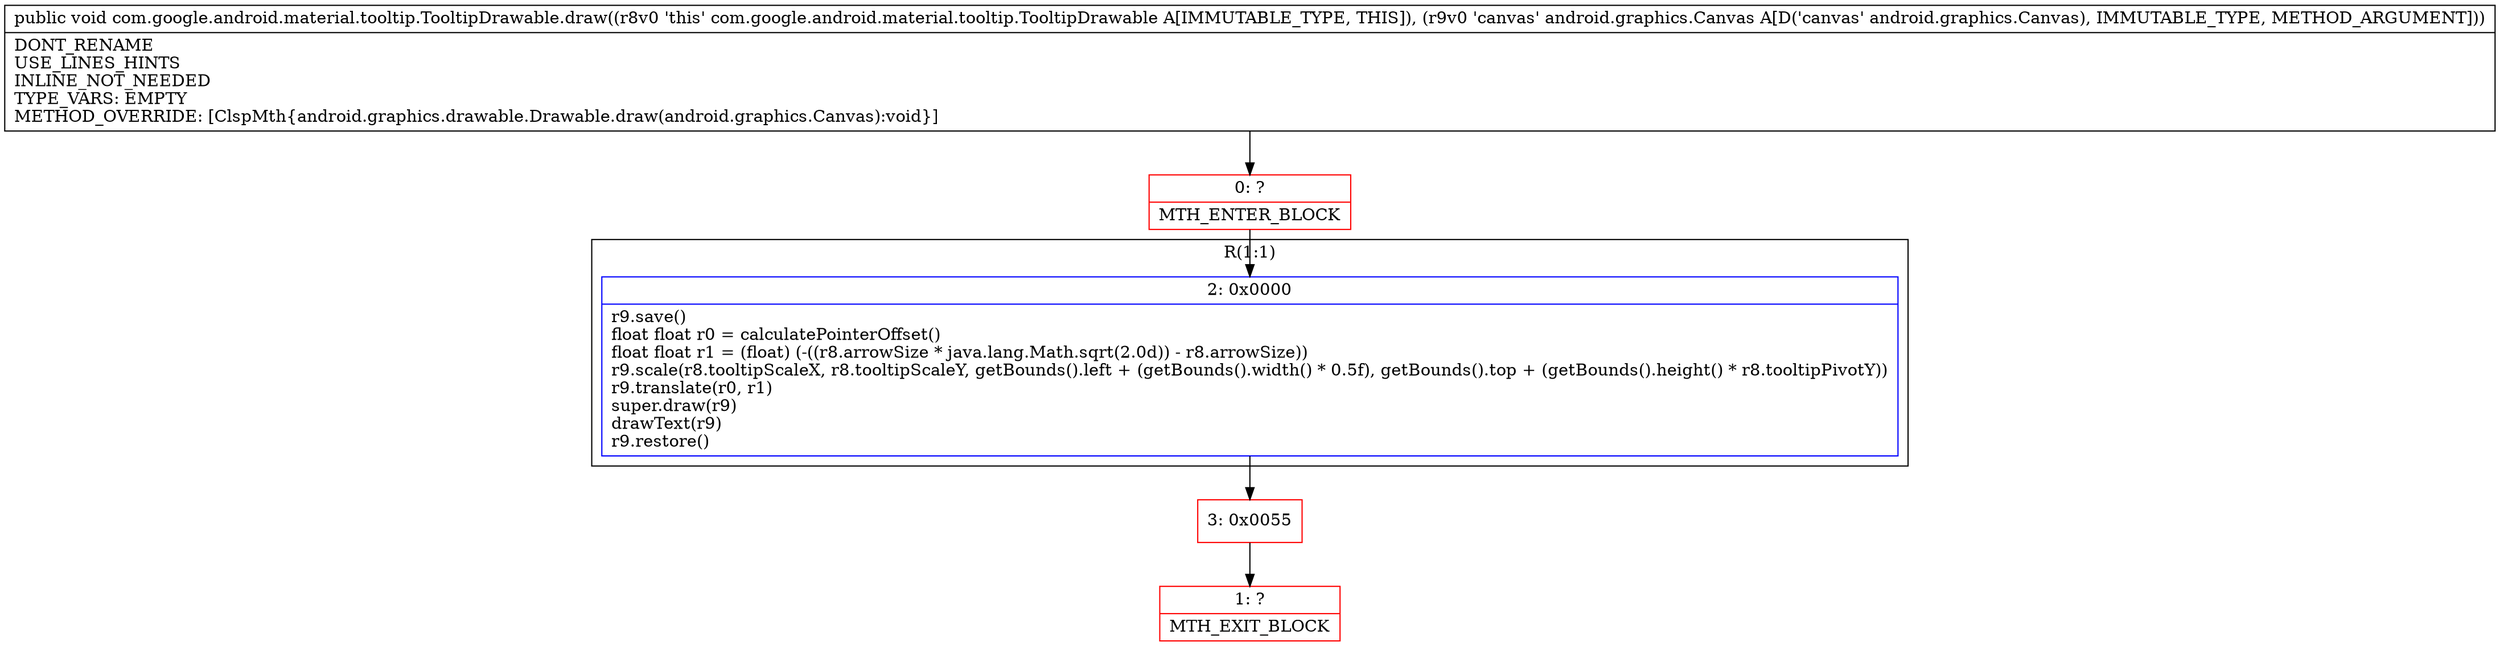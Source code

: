 digraph "CFG forcom.google.android.material.tooltip.TooltipDrawable.draw(Landroid\/graphics\/Canvas;)V" {
subgraph cluster_Region_1739280173 {
label = "R(1:1)";
node [shape=record,color=blue];
Node_2 [shape=record,label="{2\:\ 0x0000|r9.save()\lfloat float r0 = calculatePointerOffset()\lfloat float r1 = (float) (\-((r8.arrowSize * java.lang.Math.sqrt(2.0d)) \- r8.arrowSize))\lr9.scale(r8.tooltipScaleX, r8.tooltipScaleY, getBounds().left + (getBounds().width() * 0.5f), getBounds().top + (getBounds().height() * r8.tooltipPivotY))\lr9.translate(r0, r1)\lsuper.draw(r9)\ldrawText(r9)\lr9.restore()\l}"];
}
Node_0 [shape=record,color=red,label="{0\:\ ?|MTH_ENTER_BLOCK\l}"];
Node_3 [shape=record,color=red,label="{3\:\ 0x0055}"];
Node_1 [shape=record,color=red,label="{1\:\ ?|MTH_EXIT_BLOCK\l}"];
MethodNode[shape=record,label="{public void com.google.android.material.tooltip.TooltipDrawable.draw((r8v0 'this' com.google.android.material.tooltip.TooltipDrawable A[IMMUTABLE_TYPE, THIS]), (r9v0 'canvas' android.graphics.Canvas A[D('canvas' android.graphics.Canvas), IMMUTABLE_TYPE, METHOD_ARGUMENT]))  | DONT_RENAME\lUSE_LINES_HINTS\lINLINE_NOT_NEEDED\lTYPE_VARS: EMPTY\lMETHOD_OVERRIDE: [ClspMth\{android.graphics.drawable.Drawable.draw(android.graphics.Canvas):void\}]\l}"];
MethodNode -> Node_0;Node_2 -> Node_3;
Node_0 -> Node_2;
Node_3 -> Node_1;
}

